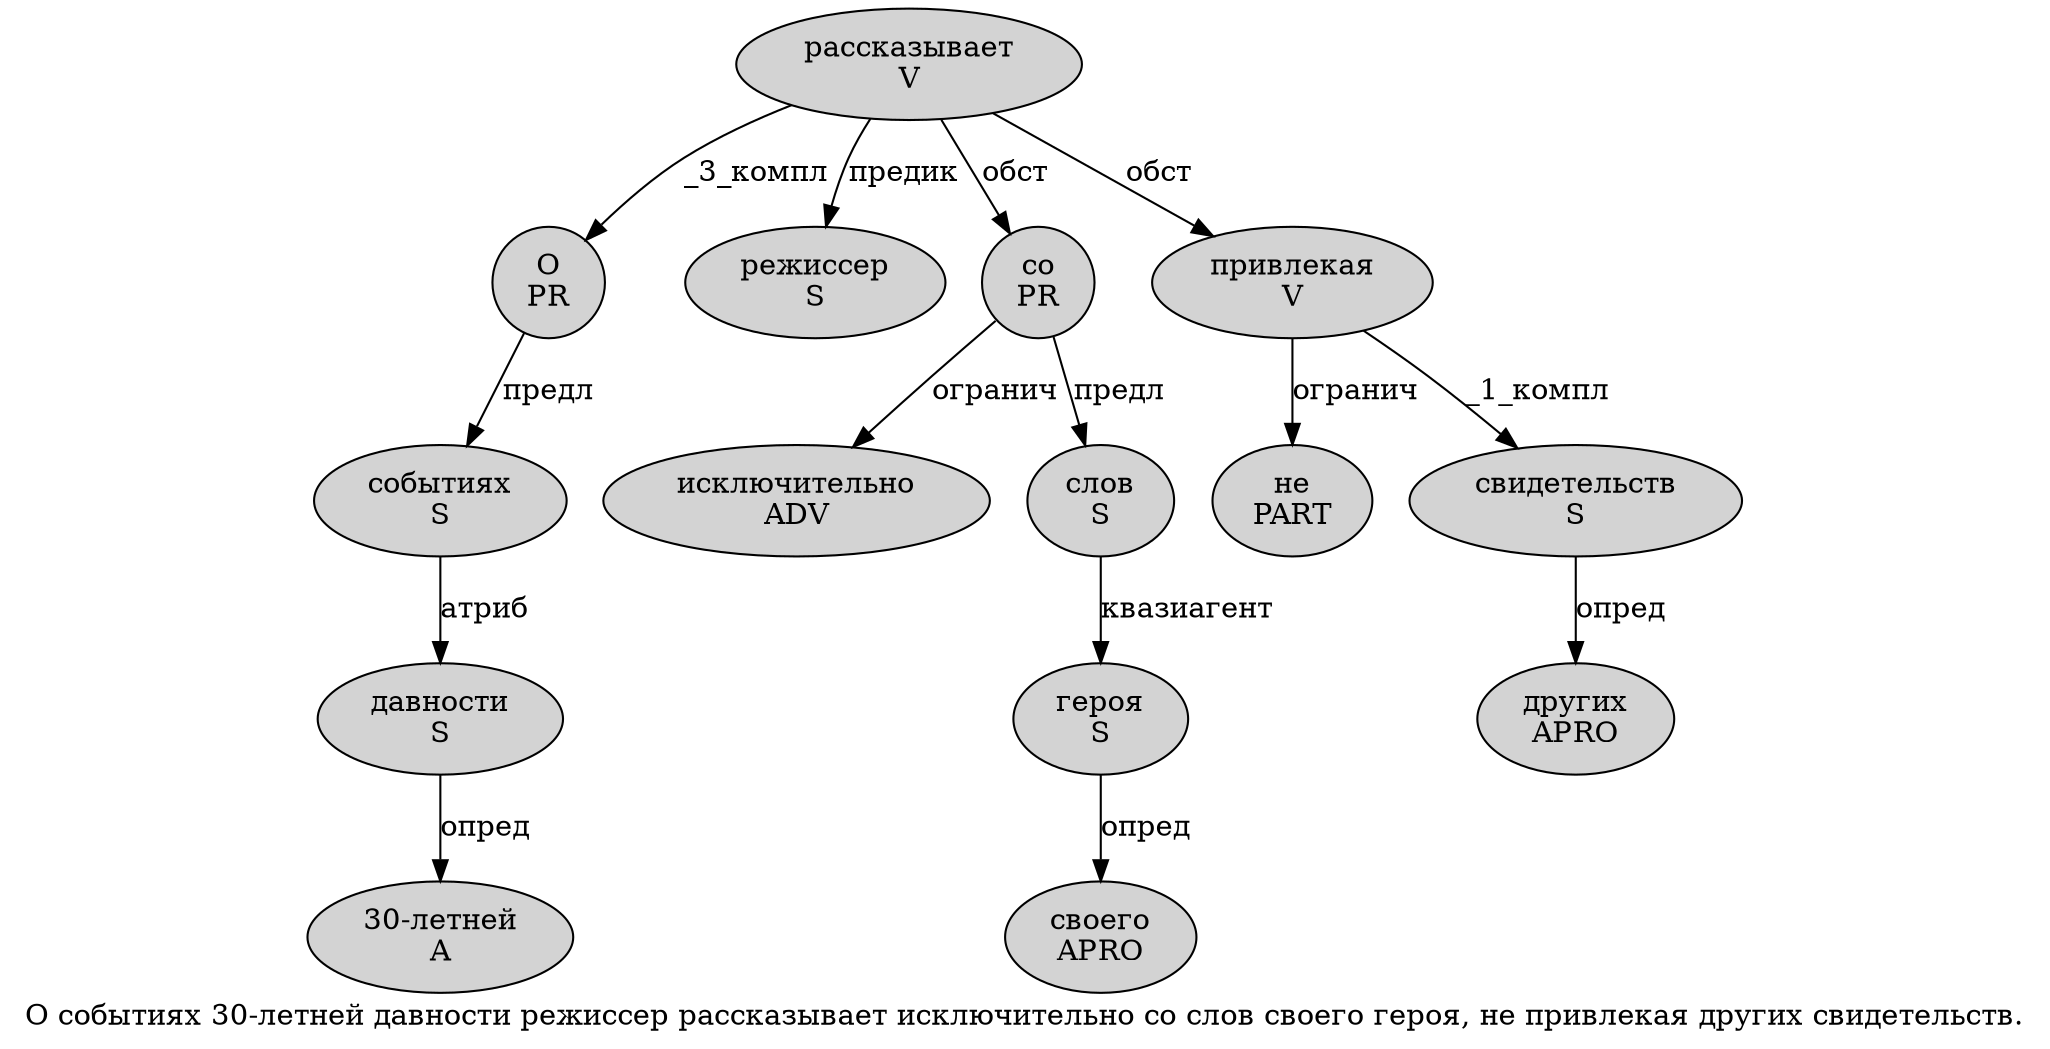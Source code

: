 digraph SENTENCE_1584 {
	graph [label="О событиях 30-летней давности режиссер рассказывает исключительно со слов своего героя, не привлекая других свидетельств."]
	node [style=filled]
		0 [label="О
PR" color="" fillcolor=lightgray penwidth=1 shape=ellipse]
		1 [label="событиях
S" color="" fillcolor=lightgray penwidth=1 shape=ellipse]
		2 [label="30-летней
A" color="" fillcolor=lightgray penwidth=1 shape=ellipse]
		3 [label="давности
S" color="" fillcolor=lightgray penwidth=1 shape=ellipse]
		4 [label="режиссер
S" color="" fillcolor=lightgray penwidth=1 shape=ellipse]
		5 [label="рассказывает
V" color="" fillcolor=lightgray penwidth=1 shape=ellipse]
		6 [label="исключительно
ADV" color="" fillcolor=lightgray penwidth=1 shape=ellipse]
		7 [label="со
PR" color="" fillcolor=lightgray penwidth=1 shape=ellipse]
		8 [label="слов
S" color="" fillcolor=lightgray penwidth=1 shape=ellipse]
		9 [label="своего
APRO" color="" fillcolor=lightgray penwidth=1 shape=ellipse]
		10 [label="героя
S" color="" fillcolor=lightgray penwidth=1 shape=ellipse]
		12 [label="не
PART" color="" fillcolor=lightgray penwidth=1 shape=ellipse]
		13 [label="привлекая
V" color="" fillcolor=lightgray penwidth=1 shape=ellipse]
		14 [label="других
APRO" color="" fillcolor=lightgray penwidth=1 shape=ellipse]
		15 [label="свидетельств
S" color="" fillcolor=lightgray penwidth=1 shape=ellipse]
			7 -> 6 [label="огранич"]
			7 -> 8 [label="предл"]
			8 -> 10 [label="квазиагент"]
			10 -> 9 [label="опред"]
			0 -> 1 [label="предл"]
			3 -> 2 [label="опред"]
			15 -> 14 [label="опред"]
			13 -> 12 [label="огранич"]
			13 -> 15 [label="_1_компл"]
			1 -> 3 [label="атриб"]
			5 -> 0 [label="_3_компл"]
			5 -> 4 [label="предик"]
			5 -> 7 [label="обст"]
			5 -> 13 [label="обст"]
}